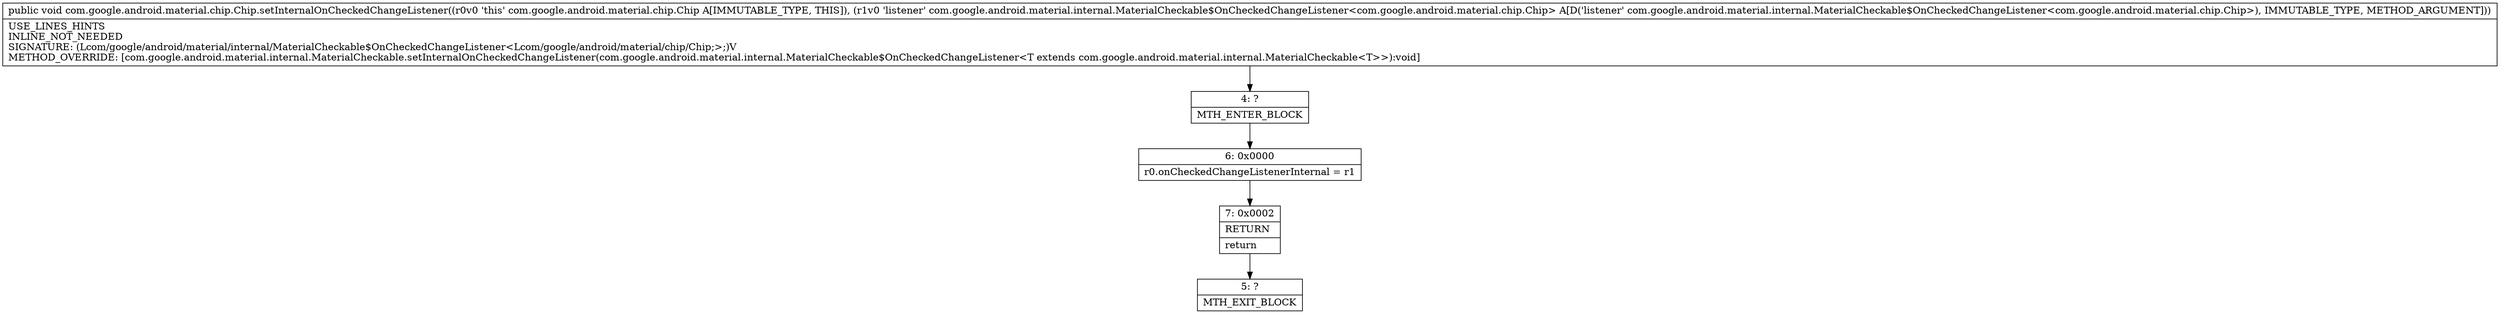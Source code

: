 digraph "CFG forcom.google.android.material.chip.Chip.setInternalOnCheckedChangeListener(Lcom\/google\/android\/material\/internal\/MaterialCheckable$OnCheckedChangeListener;)V" {
Node_4 [shape=record,label="{4\:\ ?|MTH_ENTER_BLOCK\l}"];
Node_6 [shape=record,label="{6\:\ 0x0000|r0.onCheckedChangeListenerInternal = r1\l}"];
Node_7 [shape=record,label="{7\:\ 0x0002|RETURN\l|return\l}"];
Node_5 [shape=record,label="{5\:\ ?|MTH_EXIT_BLOCK\l}"];
MethodNode[shape=record,label="{public void com.google.android.material.chip.Chip.setInternalOnCheckedChangeListener((r0v0 'this' com.google.android.material.chip.Chip A[IMMUTABLE_TYPE, THIS]), (r1v0 'listener' com.google.android.material.internal.MaterialCheckable$OnCheckedChangeListener\<com.google.android.material.chip.Chip\> A[D('listener' com.google.android.material.internal.MaterialCheckable$OnCheckedChangeListener\<com.google.android.material.chip.Chip\>), IMMUTABLE_TYPE, METHOD_ARGUMENT]))  | USE_LINES_HINTS\lINLINE_NOT_NEEDED\lSIGNATURE: (Lcom\/google\/android\/material\/internal\/MaterialCheckable$OnCheckedChangeListener\<Lcom\/google\/android\/material\/chip\/Chip;\>;)V\lMETHOD_OVERRIDE: [com.google.android.material.internal.MaterialCheckable.setInternalOnCheckedChangeListener(com.google.android.material.internal.MaterialCheckable$OnCheckedChangeListener\<T extends com.google.android.material.internal.MaterialCheckable\<T\>\>):void]\l}"];
MethodNode -> Node_4;Node_4 -> Node_6;
Node_6 -> Node_7;
Node_7 -> Node_5;
}

